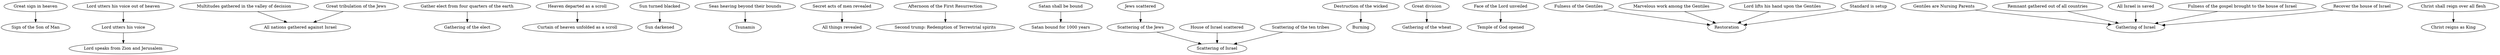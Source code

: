 # List of signs that I believe are synonyms.
#
# My reasoning for considering two signs as synonyms
# is documented elsewhere. This list is used to 
# programatically simplify the full graph by 
# collapsing synonyms.
#
# In each (a -> b) pair, the sign on the left will
# be replaced in the graph by the sign on the right.

digraph {
  "Great sign in heaven" -> "Sign of the Son of Man"

  ## D&C 34:7-8
  ## I've turned this into a group
  ## "Great day of the Lord" -> "Christ comes in the clouds"

  "Lord utters his voice out of heaven" -> "Lord utters his voice"
  "Lord utters his voice" -> "Lord speaks from Zion and Jerusalem"

  "Multitudes gathered in the valley of decision" -> "All nations gathered against Israel"

  # D&C 84:2
  # "Christ visits New Jerusalem" doesn't exist in the graph so the script blows up.
  # I just want to rename it, because "Christ visits New Jerusalem" is easier to
  # understand than "Christ stands on Mount Zion". Not everyone knows what
  # Mount Zion is, and they may confuse it with the prophecy about Christ standing
  # on the Mount of Olives.
  # "Christ stands on Mount Zion" -> "Christ visits New Jerusalem"

  "Great tribulation of the Jews" -> "All nations gathered against Israel"

  "Gather elect from four quarters of the earth" -> "Gathering of the elect"

  "Heaven departed as a scroll" -> "Curtain of heaven unfolded as a scroll"

  "Sun turned blacked" -> "Sun darkened"

  "Seas heaving beyond their bounds" -> "Tsunamis"

  "Secret acts of men revealed" -> "All things revealed"

  "Afternoon of the First Resurrection" -> "Second trump: Redemption of Terrestrial spirits"
  
  "Satan shall be bound" -> "Satan bound for 1000 years"

  "Jews scattered" -> "Scattering of the Jews"

  "Destruction of the wicked" -> "Burning"

  "Great division" -> "Gathering of the wheat"

  "Face of the Lord unveiled" -> "Temple of God opened"

  "House of Israel scattered" -> "Scattering of Israel"
  "Scattering of the Jews" -> "Scattering of Israel"
  "Scattering of the ten tribes" -> "Scattering of Israel"

  "Fulness of the Gentiles" -> "Restoration"
  "Marvelous work among the Gentiles" -> "Restoration"
  "Lord lifts his hand upon the Gentiles" -> "Restoration"
  "Standard is setup" -> "Restoration"

  "Gentiles are Nursing Parents" -> "Gathering of Israel"
  "Remnant gathered out of all countries" -> "Gathering of Israel"
  "All Israel is saved" -> "Gathering of Israel"
  "Fulness of the gospel brought to the house of Israel" -> "Gathering of Israel"
  "Recover the house of Israel" -> "Gathering of Israel"

  "Christ shall reign over all flesh" -> "Christ reigns as King"
}